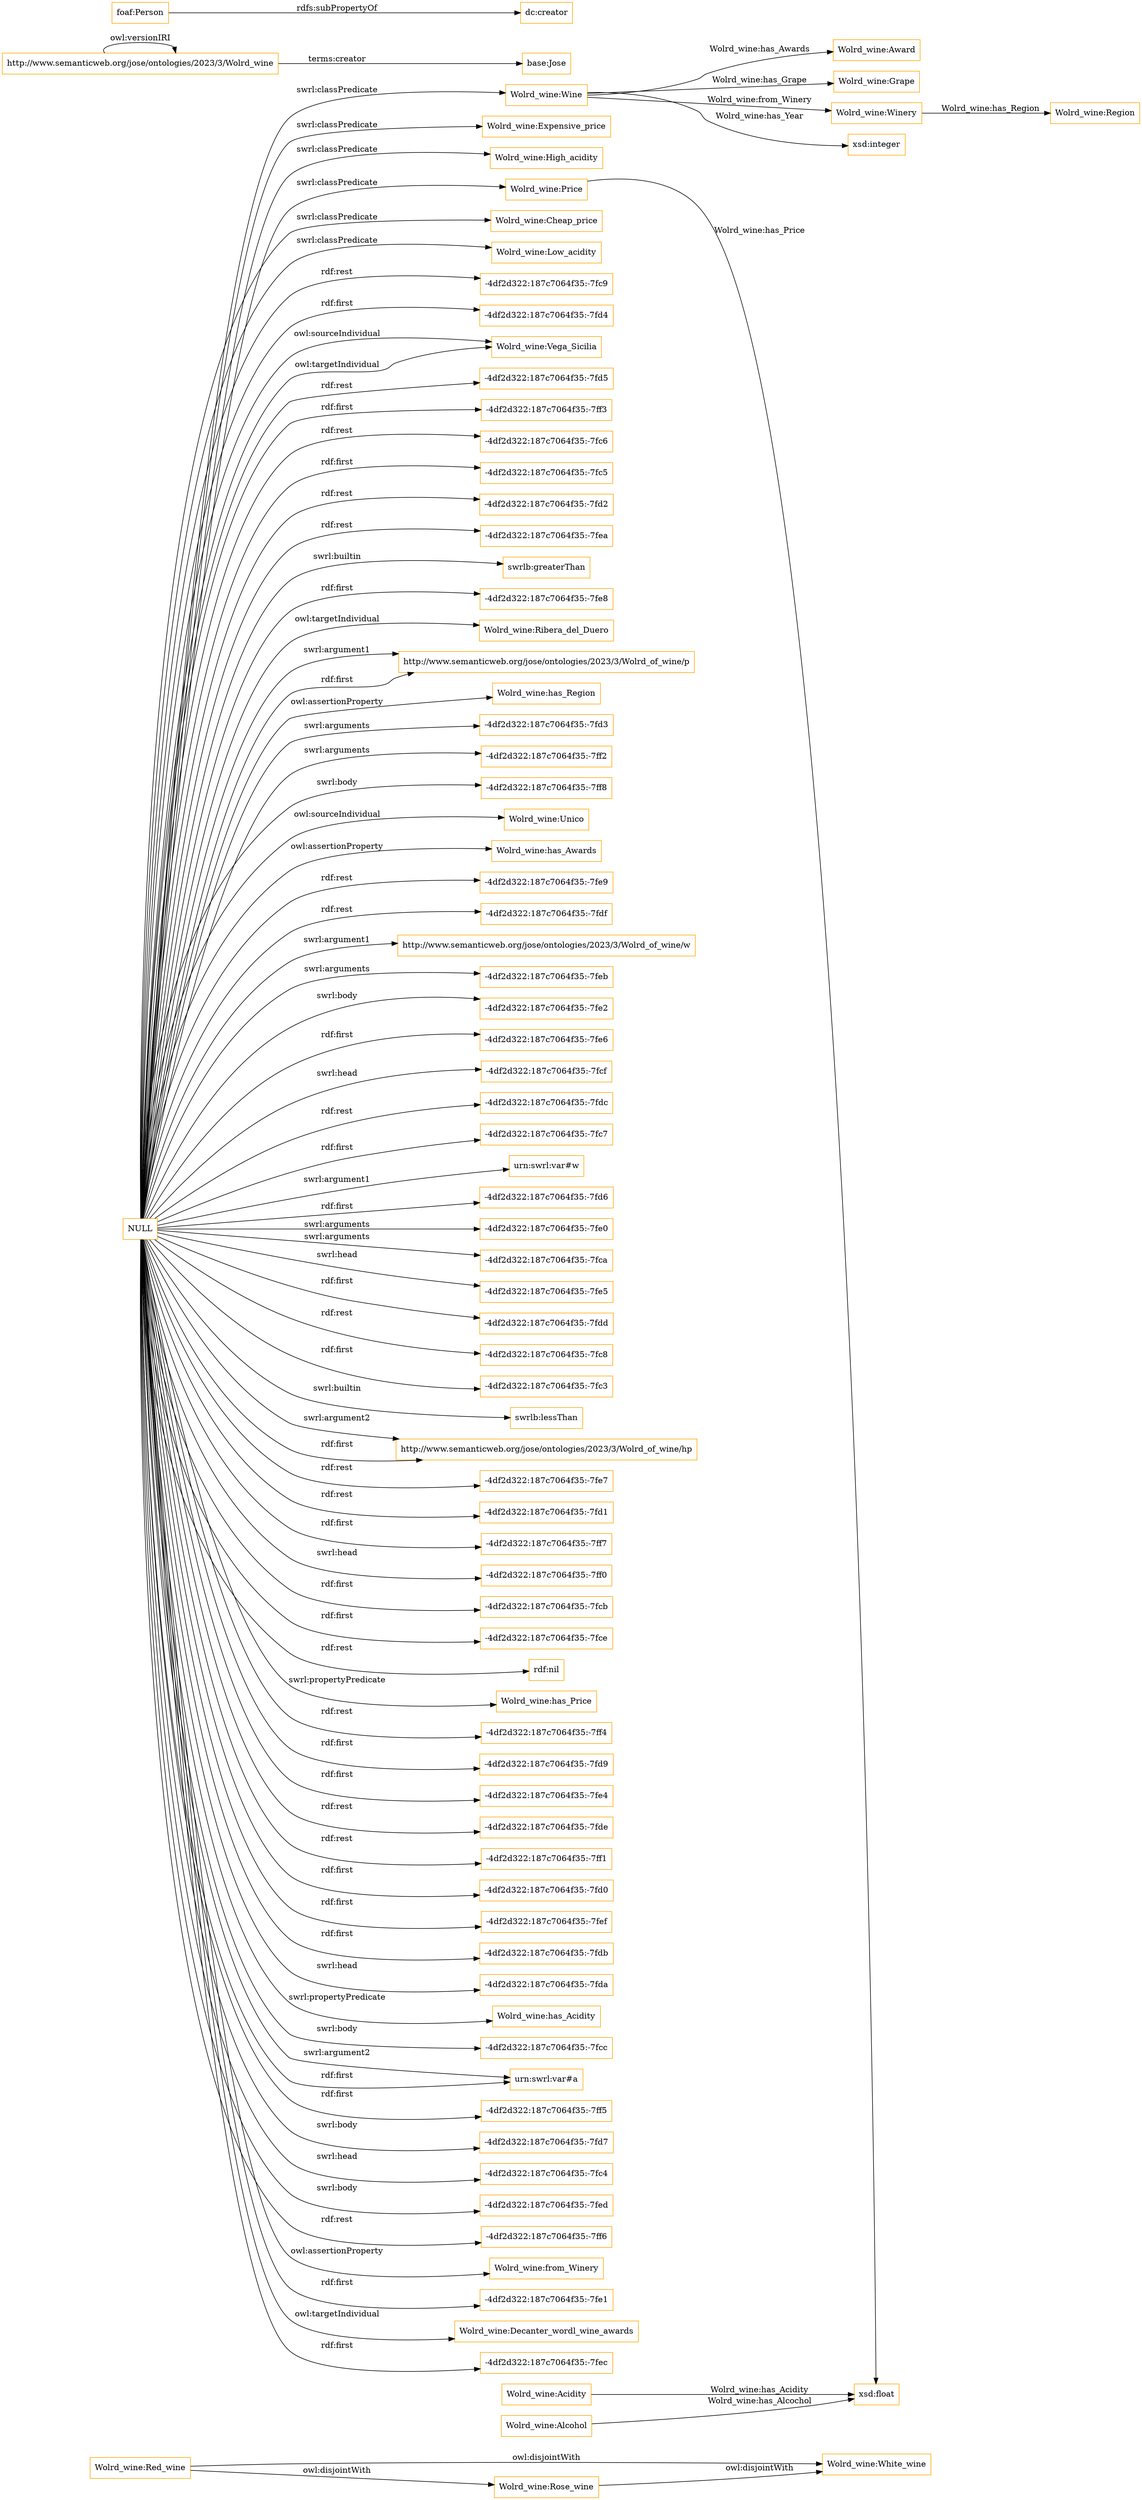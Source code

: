 digraph ar2dtool_diagram { 
rankdir=LR;
size="1501"
node [shape = rectangle, color="orange"]; "Wolrd_wine:White_wine" "Wolrd_wine:Wine" "Wolrd_wine:Award" "Wolrd_wine:Grape" "Wolrd_wine:Expensive_price" "Wolrd_wine:High_acidity" "Wolrd_wine:Winery" "Wolrd_wine:Acidity" "Wolrd_wine:Price" "Wolrd_wine:Alcohol" "Wolrd_wine:Rose_wine" "Wolrd_wine:Cheap_price" "Wolrd_wine:Low_acidity" "Wolrd_wine:Region" "Wolrd_wine:Red_wine" ; /*classes style*/
	"http://www.semanticweb.org/jose/ontologies/2023/3/Wolrd_wine" -> "base:Jose" [ label = "terms:creator" ];
	"http://www.semanticweb.org/jose/ontologies/2023/3/Wolrd_wine" -> "http://www.semanticweb.org/jose/ontologies/2023/3/Wolrd_wine" [ label = "owl:versionIRI" ];
	"Wolrd_wine:Red_wine" -> "Wolrd_wine:White_wine" [ label = "owl:disjointWith" ];
	"Wolrd_wine:Red_wine" -> "Wolrd_wine:Rose_wine" [ label = "owl:disjointWith" ];
	"Wolrd_wine:Rose_wine" -> "Wolrd_wine:White_wine" [ label = "owl:disjointWith" ];
	"foaf:Person" -> "dc:creator" [ label = "rdfs:subPropertyOf" ];
	"NULL" -> "Wolrd_wine:Low_acidity" [ label = "swrl:classPredicate" ];
	"NULL" -> "-4df2d322:187c7064f35:-7fc9" [ label = "rdf:rest" ];
	"NULL" -> "-4df2d322:187c7064f35:-7fd4" [ label = "rdf:first" ];
	"NULL" -> "Wolrd_wine:Vega_Sicilia" [ label = "owl:sourceIndividual" ];
	"NULL" -> "-4df2d322:187c7064f35:-7fd5" [ label = "rdf:rest" ];
	"NULL" -> "-4df2d322:187c7064f35:-7ff3" [ label = "rdf:first" ];
	"NULL" -> "-4df2d322:187c7064f35:-7fc6" [ label = "rdf:rest" ];
	"NULL" -> "-4df2d322:187c7064f35:-7fc5" [ label = "rdf:first" ];
	"NULL" -> "-4df2d322:187c7064f35:-7fd2" [ label = "rdf:rest" ];
	"NULL" -> "-4df2d322:187c7064f35:-7fea" [ label = "rdf:rest" ];
	"NULL" -> "swrlb:greaterThan" [ label = "swrl:builtin" ];
	"NULL" -> "-4df2d322:187c7064f35:-7fe8" [ label = "rdf:first" ];
	"NULL" -> "Wolrd_wine:Ribera_del_Duero" [ label = "owl:targetIndividual" ];
	"NULL" -> "http://www.semanticweb.org/jose/ontologies/2023/3/Wolrd_of_wine/p" [ label = "swrl:argument1" ];
	"NULL" -> "Wolrd_wine:has_Region" [ label = "owl:assertionProperty" ];
	"NULL" -> "-4df2d322:187c7064f35:-7fd3" [ label = "swrl:arguments" ];
	"NULL" -> "-4df2d322:187c7064f35:-7ff2" [ label = "swrl:arguments" ];
	"NULL" -> "-4df2d322:187c7064f35:-7ff8" [ label = "swrl:body" ];
	"NULL" -> "Wolrd_wine:Unico" [ label = "owl:sourceIndividual" ];
	"NULL" -> "Wolrd_wine:has_Awards" [ label = "owl:assertionProperty" ];
	"NULL" -> "-4df2d322:187c7064f35:-7fe9" [ label = "rdf:rest" ];
	"NULL" -> "Wolrd_wine:Price" [ label = "swrl:classPredicate" ];
	"NULL" -> "-4df2d322:187c7064f35:-7fdf" [ label = "rdf:rest" ];
	"NULL" -> "http://www.semanticweb.org/jose/ontologies/2023/3/Wolrd_of_wine/w" [ label = "swrl:argument1" ];
	"NULL" -> "-4df2d322:187c7064f35:-7feb" [ label = "swrl:arguments" ];
	"NULL" -> "-4df2d322:187c7064f35:-7fe2" [ label = "swrl:body" ];
	"NULL" -> "-4df2d322:187c7064f35:-7fe6" [ label = "rdf:first" ];
	"NULL" -> "-4df2d322:187c7064f35:-7fcf" [ label = "swrl:head" ];
	"NULL" -> "-4df2d322:187c7064f35:-7fdc" [ label = "rdf:rest" ];
	"NULL" -> "-4df2d322:187c7064f35:-7fc7" [ label = "rdf:first" ];
	"NULL" -> "urn:swrl:var#w" [ label = "swrl:argument1" ];
	"NULL" -> "-4df2d322:187c7064f35:-7fd6" [ label = "rdf:first" ];
	"NULL" -> "-4df2d322:187c7064f35:-7fe0" [ label = "swrl:arguments" ];
	"NULL" -> "-4df2d322:187c7064f35:-7fca" [ label = "swrl:arguments" ];
	"NULL" -> "-4df2d322:187c7064f35:-7fe5" [ label = "swrl:head" ];
	"NULL" -> "-4df2d322:187c7064f35:-7fdd" [ label = "rdf:first" ];
	"NULL" -> "-4df2d322:187c7064f35:-7fc8" [ label = "rdf:rest" ];
	"NULL" -> "-4df2d322:187c7064f35:-7fc3" [ label = "rdf:first" ];
	"NULL" -> "http://www.semanticweb.org/jose/ontologies/2023/3/Wolrd_of_wine/p" [ label = "rdf:first" ];
	"NULL" -> "swrlb:lessThan" [ label = "swrl:builtin" ];
	"NULL" -> "http://www.semanticweb.org/jose/ontologies/2023/3/Wolrd_of_wine/hp" [ label = "swrl:argument2" ];
	"NULL" -> "-4df2d322:187c7064f35:-7fe7" [ label = "rdf:rest" ];
	"NULL" -> "-4df2d322:187c7064f35:-7fd1" [ label = "rdf:rest" ];
	"NULL" -> "Wolrd_wine:Vega_Sicilia" [ label = "owl:targetIndividual" ];
	"NULL" -> "-4df2d322:187c7064f35:-7ff7" [ label = "rdf:first" ];
	"NULL" -> "-4df2d322:187c7064f35:-7ff0" [ label = "swrl:head" ];
	"NULL" -> "-4df2d322:187c7064f35:-7fcb" [ label = "rdf:first" ];
	"NULL" -> "Wolrd_wine:Expensive_price" [ label = "swrl:classPredicate" ];
	"NULL" -> "-4df2d322:187c7064f35:-7fce" [ label = "rdf:first" ];
	"NULL" -> "rdf:nil" [ label = "rdf:rest" ];
	"NULL" -> "Wolrd_wine:Wine" [ label = "swrl:classPredicate" ];
	"NULL" -> "Wolrd_wine:has_Price" [ label = "swrl:propertyPredicate" ];
	"NULL" -> "http://www.semanticweb.org/jose/ontologies/2023/3/Wolrd_of_wine/hp" [ label = "rdf:first" ];
	"NULL" -> "-4df2d322:187c7064f35:-7ff4" [ label = "rdf:rest" ];
	"NULL" -> "-4df2d322:187c7064f35:-7fd9" [ label = "rdf:first" ];
	"NULL" -> "-4df2d322:187c7064f35:-7fe4" [ label = "rdf:first" ];
	"NULL" -> "-4df2d322:187c7064f35:-7fde" [ label = "rdf:rest" ];
	"NULL" -> "-4df2d322:187c7064f35:-7ff1" [ label = "rdf:rest" ];
	"NULL" -> "Wolrd_wine:Cheap_price" [ label = "swrl:classPredicate" ];
	"NULL" -> "-4df2d322:187c7064f35:-7fd0" [ label = "rdf:first" ];
	"NULL" -> "-4df2d322:187c7064f35:-7fef" [ label = "rdf:first" ];
	"NULL" -> "-4df2d322:187c7064f35:-7fdb" [ label = "rdf:first" ];
	"NULL" -> "-4df2d322:187c7064f35:-7fda" [ label = "swrl:head" ];
	"NULL" -> "Wolrd_wine:has_Acidity" [ label = "swrl:propertyPredicate" ];
	"NULL" -> "-4df2d322:187c7064f35:-7fcc" [ label = "swrl:body" ];
	"NULL" -> "urn:swrl:var#a" [ label = "swrl:argument2" ];
	"NULL" -> "-4df2d322:187c7064f35:-7ff5" [ label = "rdf:first" ];
	"NULL" -> "urn:swrl:var#a" [ label = "rdf:first" ];
	"NULL" -> "-4df2d322:187c7064f35:-7fd7" [ label = "swrl:body" ];
	"NULL" -> "-4df2d322:187c7064f35:-7fc4" [ label = "swrl:head" ];
	"NULL" -> "-4df2d322:187c7064f35:-7fed" [ label = "swrl:body" ];
	"NULL" -> "-4df2d322:187c7064f35:-7ff6" [ label = "rdf:rest" ];
	"NULL" -> "Wolrd_wine:from_Winery" [ label = "owl:assertionProperty" ];
	"NULL" -> "-4df2d322:187c7064f35:-7fe1" [ label = "rdf:first" ];
	"NULL" -> "Wolrd_wine:Decanter_wordl_wine_awards" [ label = "owl:targetIndividual" ];
	"NULL" -> "-4df2d322:187c7064f35:-7fec" [ label = "rdf:first" ];
	"NULL" -> "Wolrd_wine:High_acidity" [ label = "swrl:classPredicate" ];
	"Wolrd_wine:Price" -> "xsd:float" [ label = "Wolrd_wine:has_Price" ];
	"Wolrd_wine:Alcohol" -> "xsd:float" [ label = "Wolrd_wine:has_Alcochol" ];
	"Wolrd_wine:Wine" -> "xsd:integer" [ label = "Wolrd_wine:has_Year" ];
	"Wolrd_wine:Acidity" -> "xsd:float" [ label = "Wolrd_wine:has_Acidity" ];
	"Wolrd_wine:Winery" -> "Wolrd_wine:Region" [ label = "Wolrd_wine:has_Region" ];
	"Wolrd_wine:Wine" -> "Wolrd_wine:Grape" [ label = "Wolrd_wine:has_Grape" ];
	"Wolrd_wine:Wine" -> "Wolrd_wine:Winery" [ label = "Wolrd_wine:from_Winery" ];
	"Wolrd_wine:Wine" -> "Wolrd_wine:Award" [ label = "Wolrd_wine:has_Awards" ];

}
